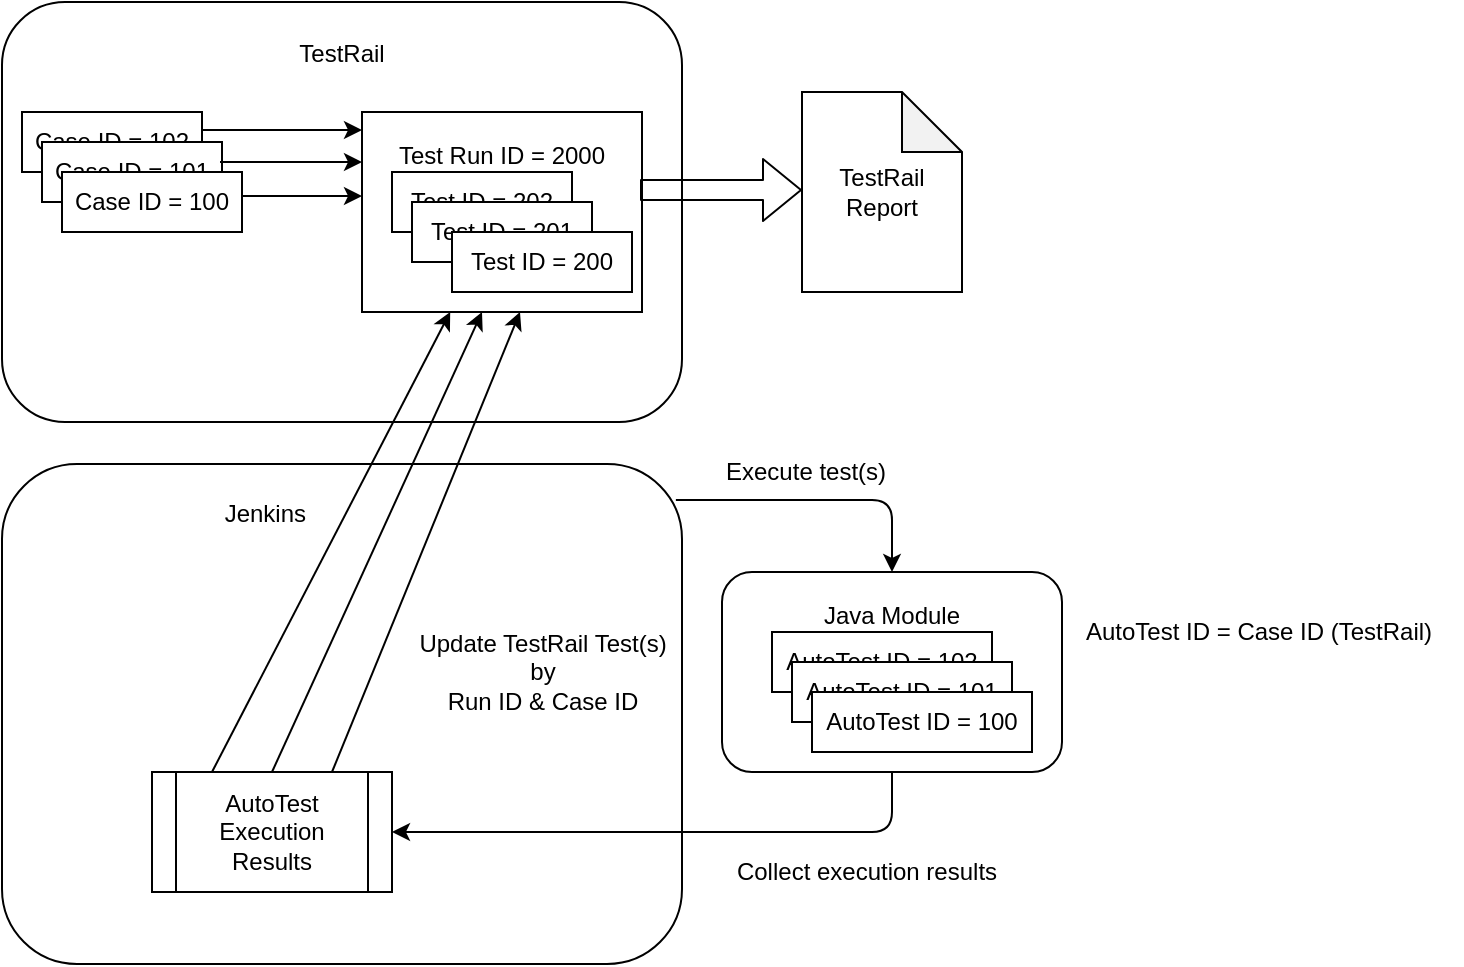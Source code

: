 <mxfile version="13.6.3" type="device"><diagram id="cb2EaNRCLWMVbAItNk1T" name="Page-1"><mxGraphModel dx="1422" dy="772" grid="1" gridSize="10" guides="1" tooltips="1" connect="1" arrows="1" fold="1" page="1" pageScale="1" pageWidth="850" pageHeight="1100" math="0" shadow="0"><root><mxCell id="0"/><mxCell id="1" parent="0"/><mxCell id="IkAAzPyA8yE7wb_bG4XQ-16" value="Java Module&lt;br&gt;&lt;br&gt;&lt;br&gt;&lt;br&gt;&lt;br&gt;" style="rounded=1;whiteSpace=wrap;html=1;shadow=0;" parent="1" vertex="1"><mxGeometry x="400" y="320" width="170" height="100" as="geometry"/></mxCell><mxCell id="IkAAzPyA8yE7wb_bG4XQ-11" value="TestRail&lt;br&gt;&lt;br&gt;&lt;br&gt;&lt;br&gt;&lt;br&gt;&lt;br&gt;&lt;br&gt;&lt;br&gt;&lt;br&gt;&lt;br&gt;&lt;br&gt;&lt;br&gt;" style="rounded=1;whiteSpace=wrap;html=1;shadow=0;" parent="1" vertex="1"><mxGeometry x="40" y="35" width="340" height="210" as="geometry"/></mxCell><mxCell id="IkAAzPyA8yE7wb_bG4XQ-1" value="Case ID = 102" style="rounded=0;whiteSpace=wrap;html=1;" parent="1" vertex="1"><mxGeometry x="50" y="90" width="90" height="30" as="geometry"/></mxCell><mxCell id="IkAAzPyA8yE7wb_bG4XQ-2" value="Case ID = 101" style="rounded=0;whiteSpace=wrap;html=1;" parent="1" vertex="1"><mxGeometry x="60" y="105" width="90" height="30" as="geometry"/></mxCell><mxCell id="IkAAzPyA8yE7wb_bG4XQ-9" style="edgeStyle=orthogonalEdgeStyle;rounded=0;orthogonalLoop=1;jettySize=auto;html=1;exitX=1;exitY=0.4;exitDx=0;exitDy=0;entryX=0;entryY=0.42;entryDx=0;entryDy=0;entryPerimeter=0;exitPerimeter=0;" parent="1" source="IkAAzPyA8yE7wb_bG4XQ-3" target="IkAAzPyA8yE7wb_bG4XQ-4" edge="1"><mxGeometry relative="1" as="geometry"/></mxCell><mxCell id="IkAAzPyA8yE7wb_bG4XQ-3" value="Case ID = 100" style="rounded=0;whiteSpace=wrap;html=1;" parent="1" vertex="1"><mxGeometry x="70" y="120" width="90" height="30" as="geometry"/></mxCell><mxCell id="IkAAzPyA8yE7wb_bG4XQ-4" value="Test Run ID = 2000&lt;br&gt;&lt;br&gt;&lt;br&gt;&lt;br&gt;&lt;br&gt;" style="rounded=0;whiteSpace=wrap;html=1;" parent="1" vertex="1"><mxGeometry x="220" y="90" width="140" height="100" as="geometry"/></mxCell><mxCell id="IkAAzPyA8yE7wb_bG4XQ-5" value="Test ID = 202" style="rounded=0;whiteSpace=wrap;html=1;" parent="1" vertex="1"><mxGeometry x="235" y="120" width="90" height="30" as="geometry"/></mxCell><mxCell id="IkAAzPyA8yE7wb_bG4XQ-6" value="Test ID = 201" style="rounded=0;whiteSpace=wrap;html=1;" parent="1" vertex="1"><mxGeometry x="245" y="135" width="90" height="30" as="geometry"/></mxCell><mxCell id="IkAAzPyA8yE7wb_bG4XQ-7" value="Test ID = 200" style="rounded=0;whiteSpace=wrap;html=1;" parent="1" vertex="1"><mxGeometry x="265" y="150" width="90" height="30" as="geometry"/></mxCell><mxCell id="IkAAzPyA8yE7wb_bG4XQ-8" value="" style="endArrow=classic;html=1;" parent="1" edge="1"><mxGeometry width="50" height="50" relative="1" as="geometry"><mxPoint x="149" y="115" as="sourcePoint"/><mxPoint x="220" y="115" as="targetPoint"/></mxGeometry></mxCell><mxCell id="IkAAzPyA8yE7wb_bG4XQ-10" value="" style="endArrow=classic;html=1;" parent="1" edge="1"><mxGeometry width="50" height="50" relative="1" as="geometry"><mxPoint x="140" y="99" as="sourcePoint"/><mxPoint x="220" y="99" as="targetPoint"/></mxGeometry></mxCell><mxCell id="IkAAzPyA8yE7wb_bG4XQ-12" value="Jenkins&amp;nbsp; &amp;nbsp; &amp;nbsp; &amp;nbsp; &amp;nbsp; &amp;nbsp; &amp;nbsp; &amp;nbsp; &amp;nbsp; &amp;nbsp; &amp;nbsp; &amp;nbsp;&lt;br&gt;&lt;br&gt;&lt;br&gt;&lt;br&gt;&lt;br&gt;&lt;br&gt;&lt;br&gt;&lt;br&gt;&lt;br&gt;&lt;br&gt;&lt;br&gt;&lt;br&gt;&lt;br&gt;&lt;br&gt;&amp;nbsp;" style="rounded=1;whiteSpace=wrap;html=1;shadow=0;" parent="1" vertex="1"><mxGeometry x="40" y="266" width="340" height="250" as="geometry"/></mxCell><mxCell id="IkAAzPyA8yE7wb_bG4XQ-13" value="AutoTest ID = 102" style="rounded=0;whiteSpace=wrap;html=1;" parent="1" vertex="1"><mxGeometry x="425" y="350" width="110" height="30" as="geometry"/></mxCell><mxCell id="IkAAzPyA8yE7wb_bG4XQ-14" value="AutoTest ID = 101" style="rounded=0;whiteSpace=wrap;html=1;" parent="1" vertex="1"><mxGeometry x="435" y="365" width="110" height="30" as="geometry"/></mxCell><mxCell id="IkAAzPyA8yE7wb_bG4XQ-15" value="AutoTest ID = 100" style="rounded=0;whiteSpace=wrap;html=1;" parent="1" vertex="1"><mxGeometry x="445" y="380" width="110" height="30" as="geometry"/></mxCell><mxCell id="IkAAzPyA8yE7wb_bG4XQ-18" value="&amp;nbsp; &amp;nbsp; &amp;nbsp; &amp;nbsp; &amp;nbsp;Execute test(s)" style="text;html=1;resizable=0;points=[];autosize=1;align=left;verticalAlign=top;spacingTop=-4;" parent="1" vertex="1"><mxGeometry x="370" y="260" width="130" height="20" as="geometry"/></mxCell><mxCell id="IkAAzPyA8yE7wb_bG4XQ-19" value="AutoTest Execution Results" style="shape=process;whiteSpace=wrap;html=1;backgroundOutline=1;shadow=0;" parent="1" vertex="1"><mxGeometry x="115" y="420" width="120" height="60" as="geometry"/></mxCell><mxCell id="IkAAzPyA8yE7wb_bG4XQ-22" value="" style="endArrow=classic;html=1;exitX=0.25;exitY=0;exitDx=0;exitDy=0;" parent="1" source="IkAAzPyA8yE7wb_bG4XQ-19" target="IkAAzPyA8yE7wb_bG4XQ-4" edge="1"><mxGeometry width="50" height="50" relative="1" as="geometry"><mxPoint x="40" y="590" as="sourcePoint"/><mxPoint x="90" y="540" as="targetPoint"/></mxGeometry></mxCell><mxCell id="IkAAzPyA8yE7wb_bG4XQ-23" value="" style="endArrow=classic;html=1;exitX=0.5;exitY=0;exitDx=0;exitDy=0;" parent="1" edge="1" source="IkAAzPyA8yE7wb_bG4XQ-19"><mxGeometry width="50" height="50" relative="1" as="geometry"><mxPoint x="245" y="420" as="sourcePoint"/><mxPoint x="280" y="190" as="targetPoint"/></mxGeometry></mxCell><mxCell id="IkAAzPyA8yE7wb_bG4XQ-24" value="" style="endArrow=classic;html=1;exitX=0.75;exitY=0;exitDx=0;exitDy=0;" parent="1" edge="1" source="IkAAzPyA8yE7wb_bG4XQ-19"><mxGeometry width="50" height="50" relative="1" as="geometry"><mxPoint x="255" y="420" as="sourcePoint"/><mxPoint x="299" y="190" as="targetPoint"/></mxGeometry></mxCell><mxCell id="IkAAzPyA8yE7wb_bG4XQ-25" value="Update TestRail Test(s)&lt;br&gt;by&lt;br&gt;Run ID &amp;amp; Case ID" style="text;html=1;resizable=0;points=[];align=center;verticalAlign=middle;labelBackgroundColor=#ffffff;" parent="IkAAzPyA8yE7wb_bG4XQ-24" vertex="1" connectable="0"><mxGeometry x="-0.332" y="-4" relative="1" as="geometry"><mxPoint x="69.9" y="25.32" as="offset"/></mxGeometry></mxCell><mxCell id="IkAAzPyA8yE7wb_bG4XQ-26" value="AutoTest ID = Case ID (TestRail)" style="text;html=1;resizable=0;points=[];autosize=1;align=left;verticalAlign=top;spacingTop=-4;" parent="1" vertex="1"><mxGeometry x="580" y="340" width="190" height="20" as="geometry"/></mxCell><mxCell id="IkAAzPyA8yE7wb_bG4XQ-27" value="" style="shape=flexArrow;endArrow=classic;html=1;" parent="1" edge="1"><mxGeometry width="50" height="50" relative="1" as="geometry"><mxPoint x="359" y="129" as="sourcePoint"/><mxPoint x="440" y="129" as="targetPoint"/></mxGeometry></mxCell><mxCell id="IkAAzPyA8yE7wb_bG4XQ-28" value="TestRail&lt;br&gt;Report" style="shape=note;whiteSpace=wrap;html=1;backgroundOutline=1;darkOpacity=0.05;shadow=0;" parent="1" vertex="1"><mxGeometry x="440" y="80" width="80" height="100" as="geometry"/></mxCell><mxCell id="SlBWZxo_r-W3EgIQYvrk-1" value="" style="endArrow=classic;html=1;exitX=0.991;exitY=0.072;exitDx=0;exitDy=0;exitPerimeter=0;entryX=0.5;entryY=0;entryDx=0;entryDy=0;" edge="1" parent="1" source="IkAAzPyA8yE7wb_bG4XQ-12" target="IkAAzPyA8yE7wb_bG4XQ-16"><mxGeometry width="50" height="50" relative="1" as="geometry"><mxPoint x="700" y="340" as="sourcePoint"/><mxPoint x="750" y="290" as="targetPoint"/><Array as="points"><mxPoint x="485" y="284"/></Array></mxGeometry></mxCell><mxCell id="SlBWZxo_r-W3EgIQYvrk-2" value="" style="endArrow=classic;html=1;exitX=0.5;exitY=1;exitDx=0;exitDy=0;entryX=1;entryY=0.5;entryDx=0;entryDy=0;" edge="1" parent="1" source="IkAAzPyA8yE7wb_bG4XQ-16" target="IkAAzPyA8yE7wb_bG4XQ-19"><mxGeometry width="50" height="50" relative="1" as="geometry"><mxPoint x="700" y="330" as="sourcePoint"/><mxPoint x="750" y="280" as="targetPoint"/><Array as="points"><mxPoint x="485" y="450"/></Array></mxGeometry></mxCell><mxCell id="SlBWZxo_r-W3EgIQYvrk-3" value="&lt;span style=&quot;background-color: rgb(255 , 255 , 255)&quot;&gt;Collect execution results&lt;/span&gt;" style="text;html=1;strokeColor=none;fillColor=none;align=center;verticalAlign=middle;whiteSpace=wrap;rounded=0;" vertex="1" parent="1"><mxGeometry x="400" y="460" width="145" height="20" as="geometry"/></mxCell></root></mxGraphModel></diagram></mxfile>